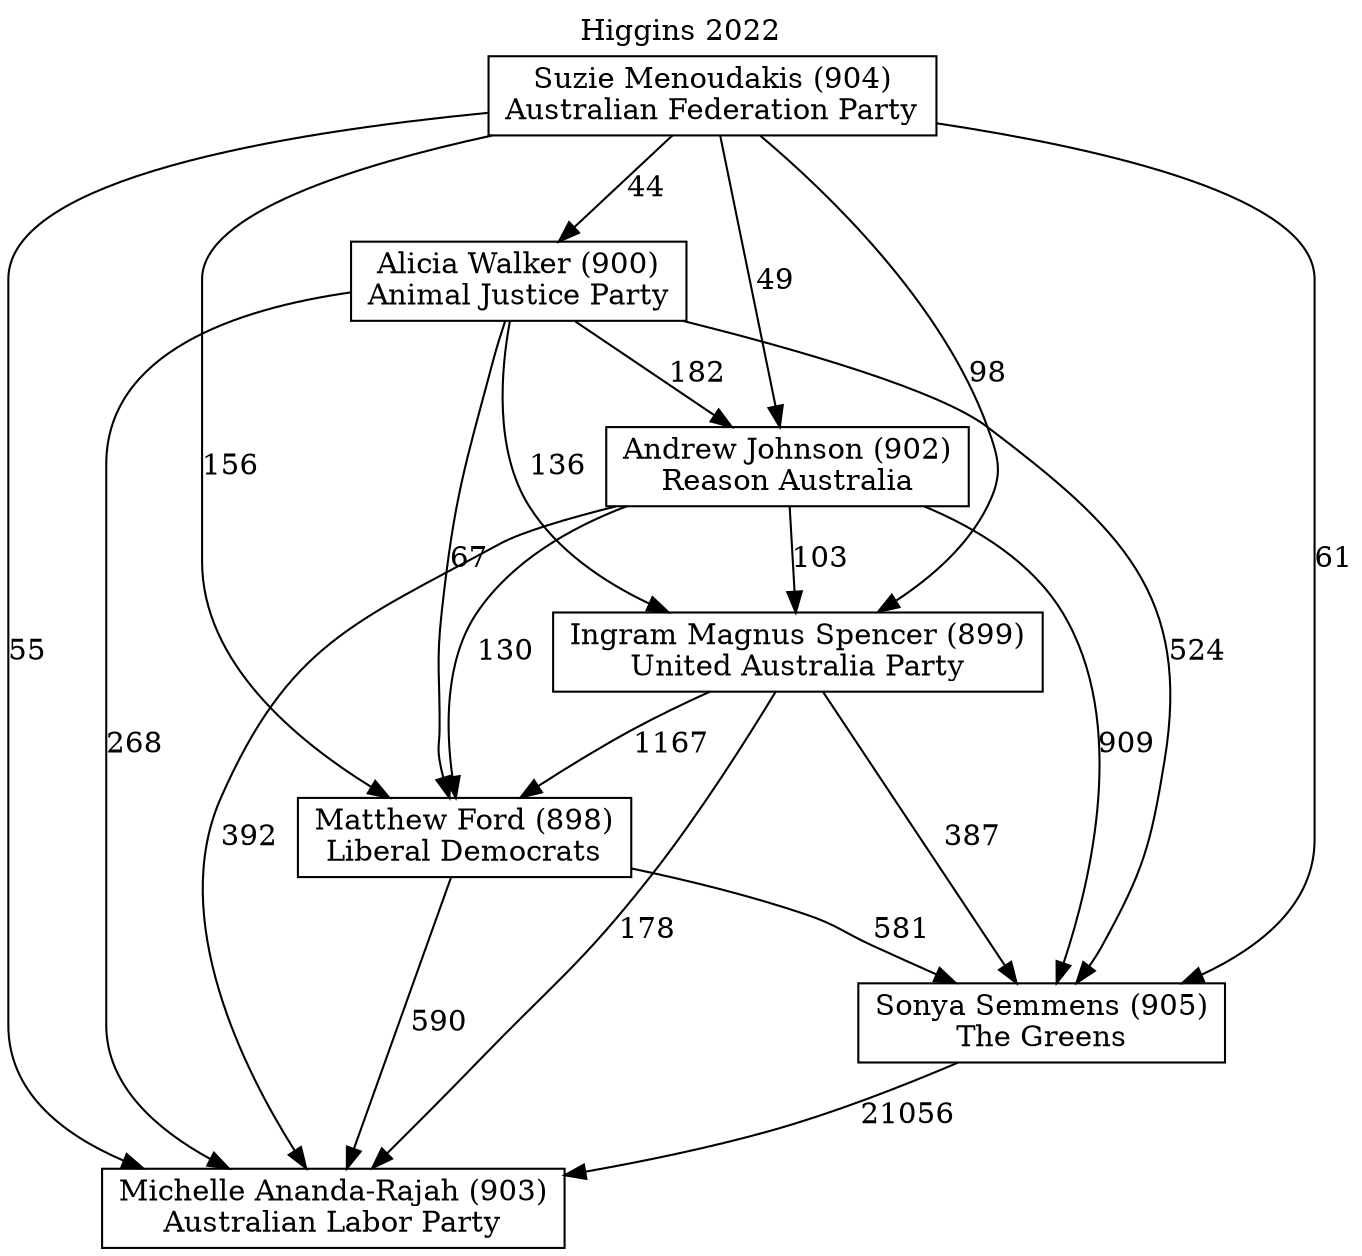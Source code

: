 // House preference flow
digraph "Michelle Ananda-Rajah (903)_Higgins_2022" {
	graph [label="Higgins 2022" labelloc=t mclimit=10]
	node [shape=box]
	"Alicia Walker (900)" [label="Alicia Walker (900)
Animal Justice Party"]
	"Michelle Ananda-Rajah (903)" [label="Michelle Ananda-Rajah (903)
Australian Labor Party"]
	"Suzie Menoudakis (904)" [label="Suzie Menoudakis (904)
Australian Federation Party"]
	"Matthew Ford (898)" [label="Matthew Ford (898)
Liberal Democrats"]
	"Ingram Magnus Spencer (899)" [label="Ingram Magnus Spencer (899)
United Australia Party"]
	"Andrew Johnson (902)" [label="Andrew Johnson (902)
Reason Australia"]
	"Sonya Semmens (905)" [label="Sonya Semmens (905)
The Greens"]
	"Ingram Magnus Spencer (899)" -> "Michelle Ananda-Rajah (903)" [label=178]
	"Ingram Magnus Spencer (899)" -> "Sonya Semmens (905)" [label=387]
	"Andrew Johnson (902)" -> "Michelle Ananda-Rajah (903)" [label=392]
	"Suzie Menoudakis (904)" -> "Ingram Magnus Spencer (899)" [label=98]
	"Matthew Ford (898)" -> "Sonya Semmens (905)" [label=581]
	"Suzie Menoudakis (904)" -> "Matthew Ford (898)" [label=156]
	"Alicia Walker (900)" -> "Ingram Magnus Spencer (899)" [label=136]
	"Andrew Johnson (902)" -> "Sonya Semmens (905)" [label=909]
	"Andrew Johnson (902)" -> "Matthew Ford (898)" [label=130]
	"Alicia Walker (900)" -> "Michelle Ananda-Rajah (903)" [label=268]
	"Sonya Semmens (905)" -> "Michelle Ananda-Rajah (903)" [label=21056]
	"Ingram Magnus Spencer (899)" -> "Matthew Ford (898)" [label=1167]
	"Suzie Menoudakis (904)" -> "Sonya Semmens (905)" [label=61]
	"Alicia Walker (900)" -> "Andrew Johnson (902)" [label=182]
	"Suzie Menoudakis (904)" -> "Alicia Walker (900)" [label=44]
	"Andrew Johnson (902)" -> "Ingram Magnus Spencer (899)" [label=103]
	"Alicia Walker (900)" -> "Matthew Ford (898)" [label=67]
	"Suzie Menoudakis (904)" -> "Michelle Ananda-Rajah (903)" [label=55]
	"Matthew Ford (898)" -> "Michelle Ananda-Rajah (903)" [label=590]
	"Alicia Walker (900)" -> "Sonya Semmens (905)" [label=524]
	"Suzie Menoudakis (904)" -> "Andrew Johnson (902)" [label=49]
}
